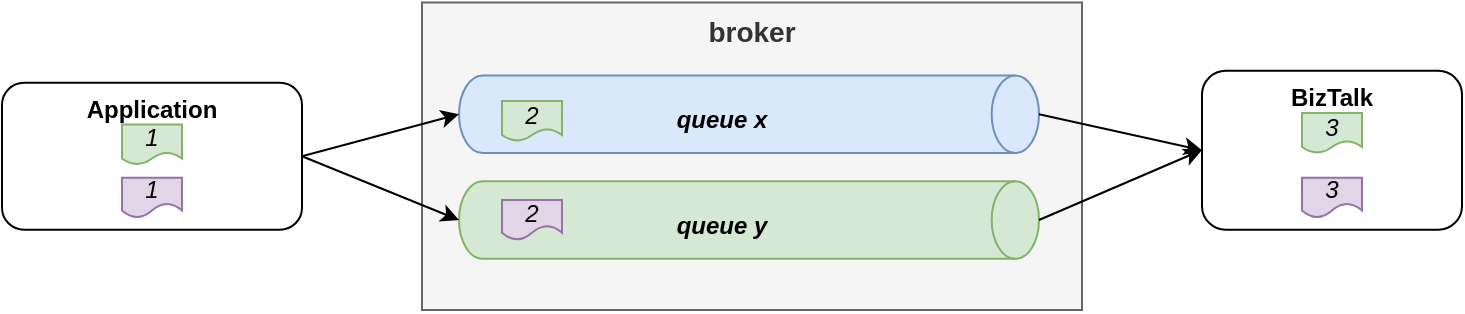 <mxfile version="16.5.1" type="device" pages="2"><diagram id="g7ELQh9qLIqhCtrvNoZE" name="queue"><mxGraphModel dx="782" dy="539" grid="1" gridSize="10" guides="1" tooltips="1" connect="1" arrows="1" fold="1" page="1" pageScale="1" pageWidth="827" pageHeight="1169" math="0" shadow="0"><root><mxCell id="0"/><mxCell id="1" parent="0"/><mxCell id="VmQwzdWlokORgKLuAjUA-11" value="broker" style="rounded=0;whiteSpace=wrap;html=1;verticalAlign=top;fontStyle=1;fontSize=14;fillColor=#f5f5f5;fontColor=#333333;strokeColor=#666666;" vertex="1" parent="1"><mxGeometry x="250" y="16.25" width="330" height="153.75" as="geometry"/></mxCell><mxCell id="VmQwzdWlokORgKLuAjUA-1" value="" style="shape=cylinder3;whiteSpace=wrap;html=1;boundedLbl=1;backgroundOutline=1;size=11.833;rotation=90;fillColor=#dae8fc;strokeColor=#6c8ebf;" vertex="1" parent="1"><mxGeometry x="394.13" y="-72.87" width="38.75" height="290" as="geometry"/></mxCell><mxCell id="VmQwzdWlokORgKLuAjUA-2" value="Application" style="rounded=1;whiteSpace=wrap;html=1;fontStyle=1;verticalAlign=top;" vertex="1" parent="1"><mxGeometry x="40" y="56.38" width="150" height="73.5" as="geometry"/></mxCell><mxCell id="VmQwzdWlokORgKLuAjUA-3" value="BizTalk" style="rounded=1;whiteSpace=wrap;html=1;fontStyle=1;verticalAlign=top;" vertex="1" parent="1"><mxGeometry x="640" y="50.38" width="130" height="79.5" as="geometry"/></mxCell><mxCell id="VmQwzdWlokORgKLuAjUA-4" value="queue x" style="text;html=1;strokeColor=none;fillColor=none;align=center;verticalAlign=middle;whiteSpace=wrap;rounded=0;fontStyle=3" vertex="1" parent="1"><mxGeometry x="370" y="60.25" width="60" height="30" as="geometry"/></mxCell><mxCell id="VmQwzdWlokORgKLuAjUA-5" value="" style="endArrow=classic;html=1;rounded=0;exitX=1;exitY=0.5;exitDx=0;exitDy=0;entryX=0.5;entryY=1;entryDx=0;entryDy=0;entryPerimeter=0;" edge="1" parent="1" source="VmQwzdWlokORgKLuAjUA-2" target="VmQwzdWlokORgKLuAjUA-1"><mxGeometry width="50" height="50" relative="1" as="geometry"><mxPoint x="210" y="240.25" as="sourcePoint"/><mxPoint x="260" y="190.25" as="targetPoint"/></mxGeometry></mxCell><mxCell id="VmQwzdWlokORgKLuAjUA-6" value="" style="endArrow=classic;html=1;rounded=0;exitX=0.5;exitY=0;exitDx=0;exitDy=0;entryX=0;entryY=0.5;entryDx=0;entryDy=0;exitPerimeter=0;" edge="1" parent="1" source="VmQwzdWlokORgKLuAjUA-1" target="VmQwzdWlokORgKLuAjUA-3"><mxGeometry width="50" height="50" relative="1" as="geometry"><mxPoint x="560" y="100.25" as="sourcePoint"/><mxPoint x="628.5" y="100.25" as="targetPoint"/></mxGeometry></mxCell><mxCell id="VmQwzdWlokORgKLuAjUA-7" value="2" style="shape=document;whiteSpace=wrap;html=1;boundedLbl=1;fillColor=#d5e8d4;strokeColor=#82b366;fontStyle=2" vertex="1" parent="1"><mxGeometry x="290" y="65.5" width="30" height="20" as="geometry"/></mxCell><mxCell id="VmQwzdWlokORgKLuAjUA-9" value="1" style="shape=document;whiteSpace=wrap;html=1;boundedLbl=1;fillColor=#d5e8d4;strokeColor=#82b366;fontStyle=2" vertex="1" parent="1"><mxGeometry x="100" y="77.25" width="30" height="20" as="geometry"/></mxCell><mxCell id="VmQwzdWlokORgKLuAjUA-10" value="3" style="shape=document;whiteSpace=wrap;html=1;boundedLbl=1;fillColor=#d5e8d4;strokeColor=#82b366;fontStyle=2" vertex="1" parent="1"><mxGeometry x="690" y="71.5" width="30" height="20" as="geometry"/></mxCell><mxCell id="VmQwzdWlokORgKLuAjUA-12" value="" style="shape=cylinder3;whiteSpace=wrap;html=1;boundedLbl=1;backgroundOutline=1;size=11.833;rotation=90;fillColor=#d5e8d4;strokeColor=#82b366;" vertex="1" parent="1"><mxGeometry x="394.13" y="-20.0" width="38.75" height="290" as="geometry"/></mxCell><mxCell id="VmQwzdWlokORgKLuAjUA-13" value="queue y" style="text;html=1;strokeColor=none;fillColor=none;align=center;verticalAlign=middle;whiteSpace=wrap;rounded=0;fontStyle=3" vertex="1" parent="1"><mxGeometry x="370" y="113.12" width="60" height="30" as="geometry"/></mxCell><mxCell id="VmQwzdWlokORgKLuAjUA-16" value="1" style="shape=document;whiteSpace=wrap;html=1;boundedLbl=1;fillColor=#e1d5e7;strokeColor=#9673a6;fontStyle=2;size=0.362;" vertex="1" parent="1"><mxGeometry x="100" y="103.88" width="30" height="20" as="geometry"/></mxCell><mxCell id="VmQwzdWlokORgKLuAjUA-17" value="2" style="shape=document;whiteSpace=wrap;html=1;boundedLbl=1;fillColor=#e1d5e7;strokeColor=#9673a6;fontStyle=2;size=0.362;" vertex="1" parent="1"><mxGeometry x="290" y="115" width="30" height="20" as="geometry"/></mxCell><mxCell id="VmQwzdWlokORgKLuAjUA-18" value="3" style="shape=document;whiteSpace=wrap;html=1;boundedLbl=1;fillColor=#e1d5e7;strokeColor=#9673a6;fontStyle=2;size=0.362;" vertex="1" parent="1"><mxGeometry x="690" y="103.88" width="30" height="20" as="geometry"/></mxCell><mxCell id="VmQwzdWlokORgKLuAjUA-19" value="" style="endArrow=classic;html=1;rounded=0;exitX=1;exitY=0.5;exitDx=0;exitDy=0;entryX=0.5;entryY=1;entryDx=0;entryDy=0;entryPerimeter=0;" edge="1" parent="1" source="VmQwzdWlokORgKLuAjUA-2" target="VmQwzdWlokORgKLuAjUA-12"><mxGeometry width="50" height="50" relative="1" as="geometry"><mxPoint x="200" y="103.13" as="sourcePoint"/><mxPoint x="278.505" y="82.13" as="targetPoint"/></mxGeometry></mxCell><mxCell id="VmQwzdWlokORgKLuAjUA-20" value="" style="endArrow=classic;html=1;rounded=0;exitX=0.5;exitY=0;exitDx=0;exitDy=0;exitPerimeter=0;" edge="1" parent="1" source="VmQwzdWlokORgKLuAjUA-12"><mxGeometry width="50" height="50" relative="1" as="geometry"><mxPoint x="568.505" y="82.13" as="sourcePoint"/><mxPoint x="640" y="90" as="targetPoint"/></mxGeometry></mxCell></root></mxGraphModel></diagram><diagram id="uXAfTwrOs2ePSZ6N8WO6" name="topics"><mxGraphModel dx="1043" dy="719" grid="1" gridSize="10" guides="1" tooltips="1" connect="1" arrows="1" fold="1" page="1" pageScale="1" pageWidth="827" pageHeight="1169" math="0" shadow="0"><root><mxCell id="0GQrIJqGBN3taqn6_i_j-0"/><mxCell id="0GQrIJqGBN3taqn6_i_j-1" parent="0GQrIJqGBN3taqn6_i_j-0"/><mxCell id="S07Tn0S4ifp-twFmASDd-0" value="broker" style="rounded=0;whiteSpace=wrap;html=1;verticalAlign=top;fontStyle=1;fontSize=14;fillColor=#f5f5f5;fontColor=#333333;strokeColor=#666666;" vertex="1" parent="0GQrIJqGBN3taqn6_i_j-1"><mxGeometry x="310" y="13.25" width="220" height="293.75" as="geometry"/></mxCell><mxCell id="S07Tn0S4ifp-twFmASDd-2" value="Application x" style="rounded=1;whiteSpace=wrap;html=1;fontStyle=1;verticalAlign=top;" vertex="1" parent="0GQrIJqGBN3taqn6_i_j-1"><mxGeometry x="40" y="45.13" width="150" height="90" as="geometry"/></mxCell><mxCell id="S07Tn0S4ifp-twFmASDd-3" value="BizTalk" style="rounded=1;whiteSpace=wrap;html=1;fontStyle=1;verticalAlign=top;" vertex="1" parent="0GQrIJqGBN3taqn6_i_j-1"><mxGeometry x="620" y="50.38" width="150" height="79.5" as="geometry"/></mxCell><mxCell id="S07Tn0S4ifp-twFmASDd-6" value="" style="endArrow=classic;html=1;rounded=0;entryX=0;entryY=0.5;entryDx=0;entryDy=0;exitX=1;exitY=0.5;exitDx=0;exitDy=0;strokeWidth=2;fillColor=#d5e8d4;strokeColor=#82b366;" edge="1" parent="0GQrIJqGBN3taqn6_i_j-1" source="S07Tn0S4ifp-twFmASDd-17" target="S07Tn0S4ifp-twFmASDd-3"><mxGeometry width="50" height="50" relative="1" as="geometry"><mxPoint x="600" y="60" as="sourcePoint"/><mxPoint x="628.5" y="100.25" as="targetPoint"/></mxGeometry></mxCell><mxCell id="S07Tn0S4ifp-twFmASDd-8" value="1" style="shape=document;whiteSpace=wrap;html=1;boundedLbl=1;fillColor=#d5e8d4;strokeColor=#82b366;fontStyle=2" vertex="1" parent="0GQrIJqGBN3taqn6_i_j-1"><mxGeometry x="100" y="72" width="30" height="20" as="geometry"/></mxCell><mxCell id="S07Tn0S4ifp-twFmASDd-9" value="3" style="shape=document;whiteSpace=wrap;html=1;boundedLbl=1;fillColor=#d5e8d4;strokeColor=#82b366;fontStyle=2" vertex="1" parent="0GQrIJqGBN3taqn6_i_j-1"><mxGeometry x="690" y="71.5" width="30" height="20" as="geometry"/></mxCell><mxCell id="S07Tn0S4ifp-twFmASDd-12" value="1" style="shape=document;whiteSpace=wrap;html=1;boundedLbl=1;fillColor=#e1d5e7;strokeColor=#9673a6;fontStyle=2;size=0.362;" vertex="1" parent="0GQrIJqGBN3taqn6_i_j-1"><mxGeometry x="100" y="98.63" width="30" height="20" as="geometry"/></mxCell><mxCell id="S07Tn0S4ifp-twFmASDd-14" value="3" style="shape=document;whiteSpace=wrap;html=1;boundedLbl=1;fillColor=#e1d5e7;strokeColor=#9673a6;fontStyle=2;size=0.362;" vertex="1" parent="0GQrIJqGBN3taqn6_i_j-1"><mxGeometry x="690" y="103.88" width="30" height="20" as="geometry"/></mxCell><mxCell id="S07Tn0S4ifp-twFmASDd-16" value="" style="endArrow=classic;html=1;rounded=0;exitX=0.943;exitY=0.333;exitDx=0;exitDy=0;entryX=0;entryY=0.5;entryDx=0;entryDy=0;fillColor=#e1d5e7;strokeColor=#9673a6;strokeWidth=2;exitPerimeter=0;" edge="1" parent="0GQrIJqGBN3taqn6_i_j-1" source="S07Tn0S4ifp-twFmASDd-18" target="S07Tn0S4ifp-twFmASDd-3"><mxGeometry width="50" height="50" relative="1" as="geometry"><mxPoint x="610" y="140" as="sourcePoint"/><mxPoint x="640" y="90" as="targetPoint"/></mxGeometry></mxCell><mxCell id="S07Tn0S4ifp-twFmASDd-17" value="topic x" style="ellipse;whiteSpace=wrap;html=1;aspect=fixed;fontSize=14;fillColor=#dae8fc;strokeColor=#6c8ebf;fontStyle=3" vertex="1" parent="0GQrIJqGBN3taqn6_i_j-1"><mxGeometry x="356.81" y="40" width="120" height="120" as="geometry"/></mxCell><mxCell id="S07Tn0S4ifp-twFmASDd-18" value="topic y" style="ellipse;whiteSpace=wrap;html=1;aspect=fixed;fontSize=14;fillColor=#d5e8d4;strokeColor=#82b366;fontStyle=3" vertex="1" parent="0GQrIJqGBN3taqn6_i_j-1"><mxGeometry x="356.81" y="170" width="120" height="120" as="geometry"/></mxCell><mxCell id="S07Tn0S4ifp-twFmASDd-7" value="2" style="shape=document;whiteSpace=wrap;html=1;boundedLbl=1;fillColor=#d5e8d4;strokeColor=#82b366;fontStyle=2" vertex="1" parent="0GQrIJqGBN3taqn6_i_j-1"><mxGeometry x="401.81" y="70.06" width="30" height="20" as="geometry"/></mxCell><mxCell id="S07Tn0S4ifp-twFmASDd-13" value="2" style="shape=document;whiteSpace=wrap;html=1;boundedLbl=1;fillColor=#e1d5e7;strokeColor=#9673a6;fontStyle=2;size=0.5;" vertex="1" parent="0GQrIJqGBN3taqn6_i_j-1"><mxGeometry x="399" y="200" width="30" height="20" as="geometry"/></mxCell><mxCell id="S07Tn0S4ifp-twFmASDd-19" value="" style="endArrow=classic;html=1;rounded=0;entryX=0.015;entryY=0.444;entryDx=0;entryDy=0;exitX=1;exitY=0.5;exitDx=0;exitDy=0;entryPerimeter=0;fillColor=#d5e8d4;strokeColor=#82b366;strokeWidth=2;" edge="1" parent="0GQrIJqGBN3taqn6_i_j-1" source="S07Tn0S4ifp-twFmASDd-2" target="S07Tn0S4ifp-twFmASDd-17"><mxGeometry width="50" height="50" relative="1" as="geometry"><mxPoint x="610" y="70" as="sourcePoint"/><mxPoint x="650" y="100.13" as="targetPoint"/></mxGeometry></mxCell><mxCell id="S07Tn0S4ifp-twFmASDd-20" value="" style="endArrow=classic;html=1;rounded=0;entryX=0;entryY=0.5;entryDx=0;entryDy=0;exitX=1;exitY=0.5;exitDx=0;exitDy=0;fillColor=#e1d5e7;strokeColor=#9673a6;strokeWidth=2;" edge="1" parent="0GQrIJqGBN3taqn6_i_j-1" source="S07Tn0S4ifp-twFmASDd-2" target="S07Tn0S4ifp-twFmASDd-18"><mxGeometry width="50" height="50" relative="1" as="geometry"><mxPoint x="200" y="175" as="sourcePoint"/><mxPoint x="368.61" y="103.28" as="targetPoint"/></mxGeometry></mxCell><mxCell id="S07Tn0S4ifp-twFmASDd-21" value="Application z" style="rounded=1;whiteSpace=wrap;html=1;fontStyle=1;verticalAlign=top;" vertex="1" parent="0GQrIJqGBN3taqn6_i_j-1"><mxGeometry x="620" y="200" width="150" height="90" as="geometry"/></mxCell><mxCell id="S07Tn0S4ifp-twFmASDd-22" value="" style="endArrow=classic;html=1;rounded=0;entryX=0;entryY=0.5;entryDx=0;entryDy=0;fillColor=#e1d5e7;strokeColor=#9673a6;strokeWidth=2;exitX=0.967;exitY=0.309;exitDx=0;exitDy=0;exitPerimeter=0;" edge="1" parent="0GQrIJqGBN3taqn6_i_j-1" source="S07Tn0S4ifp-twFmASDd-18" target="S07Tn0S4ifp-twFmASDd-21"><mxGeometry width="50" height="50" relative="1" as="geometry"><mxPoint x="480" y="230" as="sourcePoint"/><mxPoint x="630" y="100.13" as="targetPoint"/></mxGeometry></mxCell><mxCell id="S07Tn0S4ifp-twFmASDd-23" value="3" style="shape=document;whiteSpace=wrap;html=1;boundedLbl=1;fillColor=#e1d5e7;strokeColor=#9673a6;fontStyle=2;size=0.362;" vertex="1" parent="0GQrIJqGBN3taqn6_i_j-1"><mxGeometry x="680" y="235" width="30" height="20" as="geometry"/></mxCell><mxCell id="S07Tn0S4ifp-twFmASDd-24" value="Application y" style="rounded=1;whiteSpace=wrap;html=1;fontStyle=1;verticalAlign=top;" vertex="1" parent="0GQrIJqGBN3taqn6_i_j-1"><mxGeometry x="40" y="205" width="150" height="90" as="geometry"/></mxCell><mxCell id="S07Tn0S4ifp-twFmASDd-25" value="1" style="shape=document;whiteSpace=wrap;html=1;boundedLbl=1;fillColor=#ffe6cc;strokeColor=#d79b00;fontStyle=2;size=0.5;" vertex="1" parent="0GQrIJqGBN3taqn6_i_j-1"><mxGeometry x="100" y="250" width="30" height="20" as="geometry"/></mxCell><mxCell id="S07Tn0S4ifp-twFmASDd-26" value="" style="endArrow=classic;html=1;rounded=0;entryX=0;entryY=0.5;entryDx=0;entryDy=0;exitX=1;exitY=0.5;exitDx=0;exitDy=0;fillColor=#ffe6cc;strokeColor=#d79b00;strokeWidth=2;" edge="1" parent="0GQrIJqGBN3taqn6_i_j-1" source="S07Tn0S4ifp-twFmASDd-24" target="S07Tn0S4ifp-twFmASDd-18"><mxGeometry width="50" height="50" relative="1" as="geometry"><mxPoint x="200" y="175" as="sourcePoint"/><mxPoint x="366.81" y="240" as="targetPoint"/></mxGeometry></mxCell><mxCell id="S07Tn0S4ifp-twFmASDd-27" value="2" style="shape=document;whiteSpace=wrap;html=1;boundedLbl=1;fillColor=#ffe6cc;strokeColor=#d79b00;fontStyle=2;size=0.5;" vertex="1" parent="0GQrIJqGBN3taqn6_i_j-1"><mxGeometry x="401.81" y="250" width="30" height="20" as="geometry"/></mxCell><mxCell id="S07Tn0S4ifp-twFmASDd-28" value="3" style="shape=document;whiteSpace=wrap;html=1;boundedLbl=1;fillColor=#ffe6cc;strokeColor=#d79b00;fontStyle=2;size=0.5;" vertex="1" parent="0GQrIJqGBN3taqn6_i_j-1"><mxGeometry x="680" y="260" width="30" height="20" as="geometry"/></mxCell><mxCell id="S07Tn0S4ifp-twFmASDd-29" value="" style="endArrow=classic;html=1;rounded=0;entryX=0;entryY=0.5;entryDx=0;entryDy=0;exitX=1;exitY=0.5;exitDx=0;exitDy=0;fillColor=#ffe6cc;strokeColor=#d79b00;strokeWidth=2;" edge="1" parent="0GQrIJqGBN3taqn6_i_j-1" source="S07Tn0S4ifp-twFmASDd-18" target="S07Tn0S4ifp-twFmASDd-21"><mxGeometry width="50" height="50" relative="1" as="geometry"><mxPoint x="480" y="405" as="sourcePoint"/><mxPoint x="646.81" y="330" as="targetPoint"/></mxGeometry></mxCell></root></mxGraphModel></diagram></mxfile>
